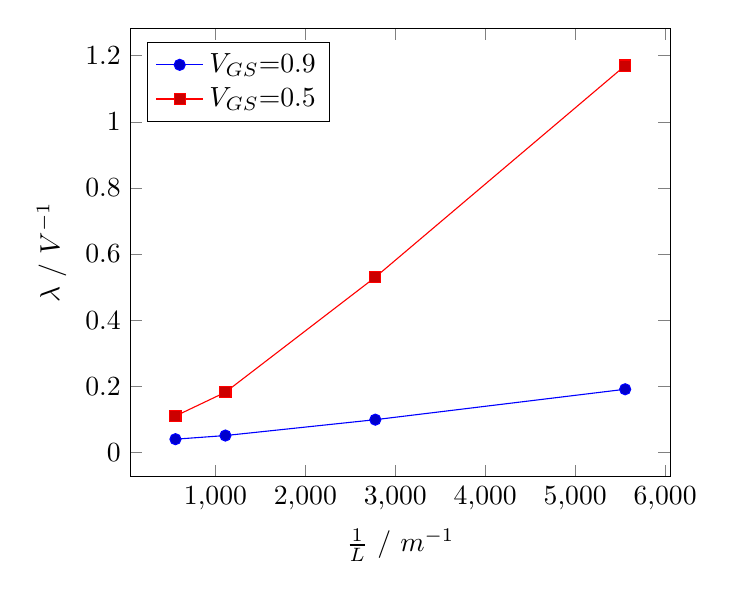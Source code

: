 
\begin{tikzpicture}
\begin{axis}[ 
xlabel=${\frac{1}{L}}$ / $m^{-1}$, 
ylabel=$\lambda$ / $V^{-1}$,
%grid=major,
legend entries={$V_{GS}$=0.9,$V_{GS}$=0.5},
legend pos=north west,
%title=NMOS,
]
\addplot coordinates {
	(1/180e-6,0.191)
	(1/360e-6,0.099)
	(1/900e-6,0.051)
	(1/1800e-6,0.04)
};
\addplot coordinates {
	(1/180e-6,1.17)
	(1/360e-6,0.53)
	(1/900e-6,0.182)
	(1/1800e-6,0.11)
};

\end{axis}

\end{tikzpicture}
